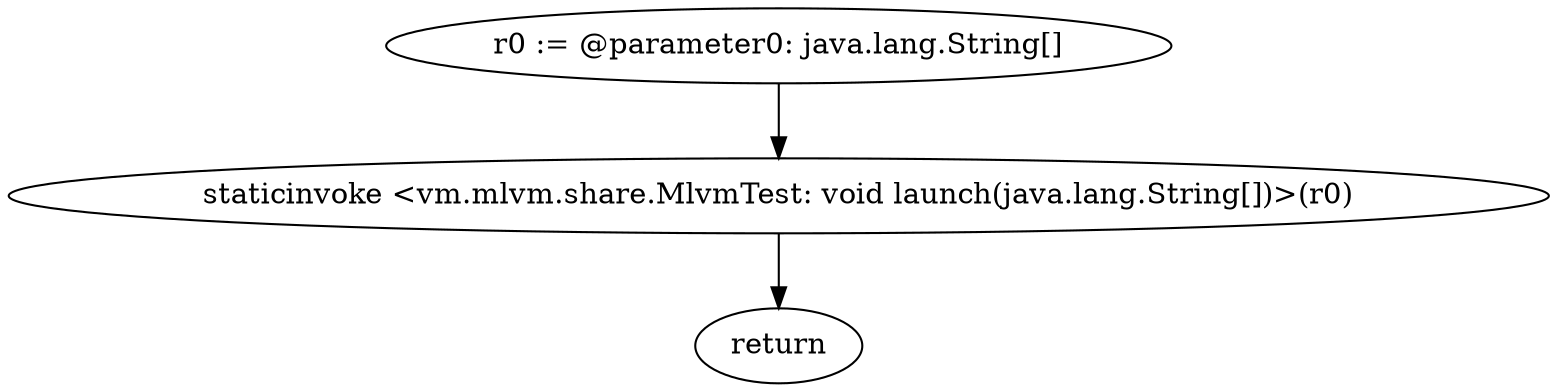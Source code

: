 digraph "unitGraph" {
    "r0 := @parameter0: java.lang.String[]"
    "staticinvoke <vm.mlvm.share.MlvmTest: void launch(java.lang.String[])>(r0)"
    "return"
    "r0 := @parameter0: java.lang.String[]"->"staticinvoke <vm.mlvm.share.MlvmTest: void launch(java.lang.String[])>(r0)";
    "staticinvoke <vm.mlvm.share.MlvmTest: void launch(java.lang.String[])>(r0)"->"return";
}
